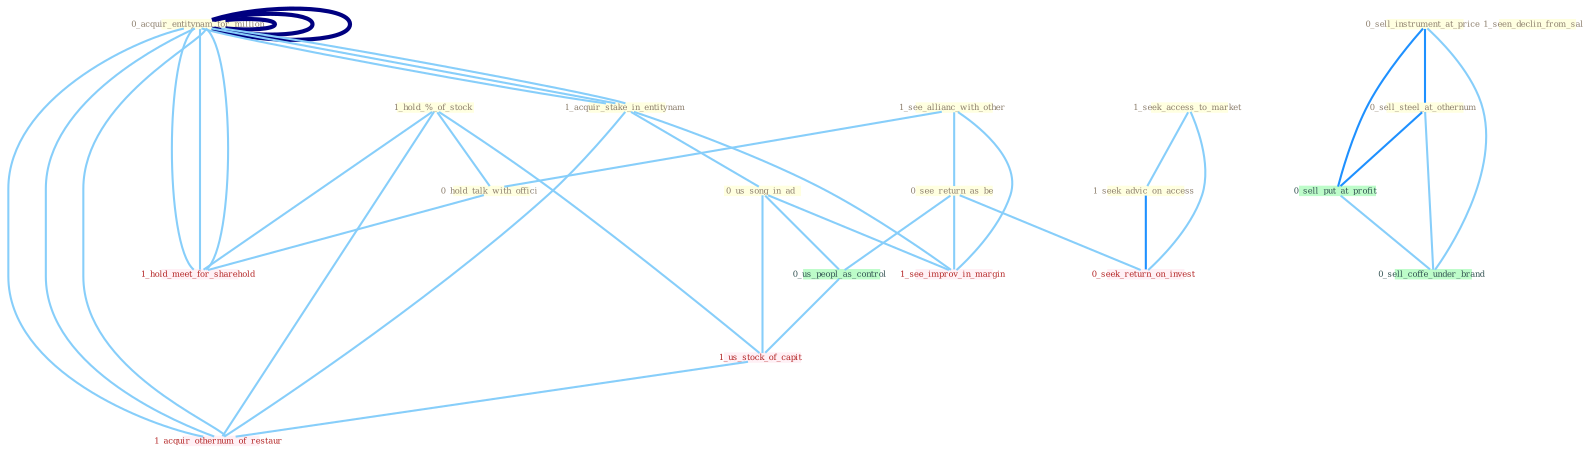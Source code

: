 Graph G{ 
    node
    [shape=polygon,style=filled,width=.5,height=.06,color="#BDFCC9",fixedsize=true,fontsize=4,
    fontcolor="#2f4f4f"];
    {node
    [color="#ffffe0", fontcolor="#8b7d6b"] "0_acquir_entitynam_for_million " "1_acquir_stake_in_entitynam " "1_hold_%_of_stock " "1_seek_access_to_market " "0_acquir_entitynam_for_million " "0_us_song_in_ad " "1_see_allianc_with_other " "0_hold_talk_with_offici " "0_sell_instrument_at_price " "1_seek_advic_on_access " "0_sell_steel_at_othernum " "1_seen_declin_from_sale " "0_acquir_entitynam_for_million " "0_see_return_as_be "}
{node [color="#fff0f5", fontcolor="#b22222"] "0_seek_return_on_invest " "1_us_stock_of_capit " "1_see_improv_in_margin " "1_hold_meet_for_sharehold " "1_acquir_othernum_of_restaur "}
edge [color="#B0E2FF"];

	"0_acquir_entitynam_for_million " -- "1_acquir_stake_in_entitynam " [w="1", color="#87cefa" ];
	"0_acquir_entitynam_for_million " -- "0_acquir_entitynam_for_million " [w="4", style=bold, color="#000080", len=0.4];
	"0_acquir_entitynam_for_million " -- "0_acquir_entitynam_for_million " [w="4", style=bold, color="#000080", len=0.4];
	"0_acquir_entitynam_for_million " -- "1_hold_meet_for_sharehold " [w="1", color="#87cefa" ];
	"0_acquir_entitynam_for_million " -- "1_acquir_othernum_of_restaur " [w="1", color="#87cefa" ];
	"1_acquir_stake_in_entitynam " -- "0_acquir_entitynam_for_million " [w="1", color="#87cefa" ];
	"1_acquir_stake_in_entitynam " -- "0_us_song_in_ad " [w="1", color="#87cefa" ];
	"1_acquir_stake_in_entitynam " -- "0_acquir_entitynam_for_million " [w="1", color="#87cefa" ];
	"1_acquir_stake_in_entitynam " -- "1_see_improv_in_margin " [w="1", color="#87cefa" ];
	"1_acquir_stake_in_entitynam " -- "1_acquir_othernum_of_restaur " [w="1", color="#87cefa" ];
	"1_hold_%_of_stock " -- "0_hold_talk_with_offici " [w="1", color="#87cefa" ];
	"1_hold_%_of_stock " -- "1_us_stock_of_capit " [w="1", color="#87cefa" ];
	"1_hold_%_of_stock " -- "1_hold_meet_for_sharehold " [w="1", color="#87cefa" ];
	"1_hold_%_of_stock " -- "1_acquir_othernum_of_restaur " [w="1", color="#87cefa" ];
	"1_seek_access_to_market " -- "1_seek_advic_on_access " [w="1", color="#87cefa" ];
	"1_seek_access_to_market " -- "0_seek_return_on_invest " [w="1", color="#87cefa" ];
	"0_acquir_entitynam_for_million " -- "0_acquir_entitynam_for_million " [w="4", style=bold, color="#000080", len=0.4];
	"0_acquir_entitynam_for_million " -- "1_hold_meet_for_sharehold " [w="1", color="#87cefa" ];
	"0_acquir_entitynam_for_million " -- "1_acquir_othernum_of_restaur " [w="1", color="#87cefa" ];
	"0_us_song_in_ad " -- "0_us_peopl_as_control " [w="1", color="#87cefa" ];
	"0_us_song_in_ad " -- "1_us_stock_of_capit " [w="1", color="#87cefa" ];
	"0_us_song_in_ad " -- "1_see_improv_in_margin " [w="1", color="#87cefa" ];
	"1_see_allianc_with_other " -- "0_hold_talk_with_offici " [w="1", color="#87cefa" ];
	"1_see_allianc_with_other " -- "0_see_return_as_be " [w="1", color="#87cefa" ];
	"1_see_allianc_with_other " -- "1_see_improv_in_margin " [w="1", color="#87cefa" ];
	"0_hold_talk_with_offici " -- "1_hold_meet_for_sharehold " [w="1", color="#87cefa" ];
	"0_sell_instrument_at_price " -- "0_sell_steel_at_othernum " [w="2", color="#1e90ff" , len=0.8];
	"0_sell_instrument_at_price " -- "0_sell_put_at_profit " [w="2", color="#1e90ff" , len=0.8];
	"0_sell_instrument_at_price " -- "0_sell_coffe_under_brand " [w="1", color="#87cefa" ];
	"1_seek_advic_on_access " -- "0_seek_return_on_invest " [w="2", color="#1e90ff" , len=0.8];
	"0_sell_steel_at_othernum " -- "0_sell_put_at_profit " [w="2", color="#1e90ff" , len=0.8];
	"0_sell_steel_at_othernum " -- "0_sell_coffe_under_brand " [w="1", color="#87cefa" ];
	"0_acquir_entitynam_for_million " -- "1_hold_meet_for_sharehold " [w="1", color="#87cefa" ];
	"0_acquir_entitynam_for_million " -- "1_acquir_othernum_of_restaur " [w="1", color="#87cefa" ];
	"0_see_return_as_be " -- "0_us_peopl_as_control " [w="1", color="#87cefa" ];
	"0_see_return_as_be " -- "0_seek_return_on_invest " [w="1", color="#87cefa" ];
	"0_see_return_as_be " -- "1_see_improv_in_margin " [w="1", color="#87cefa" ];
	"0_us_peopl_as_control " -- "1_us_stock_of_capit " [w="1", color="#87cefa" ];
	"0_sell_put_at_profit " -- "0_sell_coffe_under_brand " [w="1", color="#87cefa" ];
	"1_us_stock_of_capit " -- "1_acquir_othernum_of_restaur " [w="1", color="#87cefa" ];
}